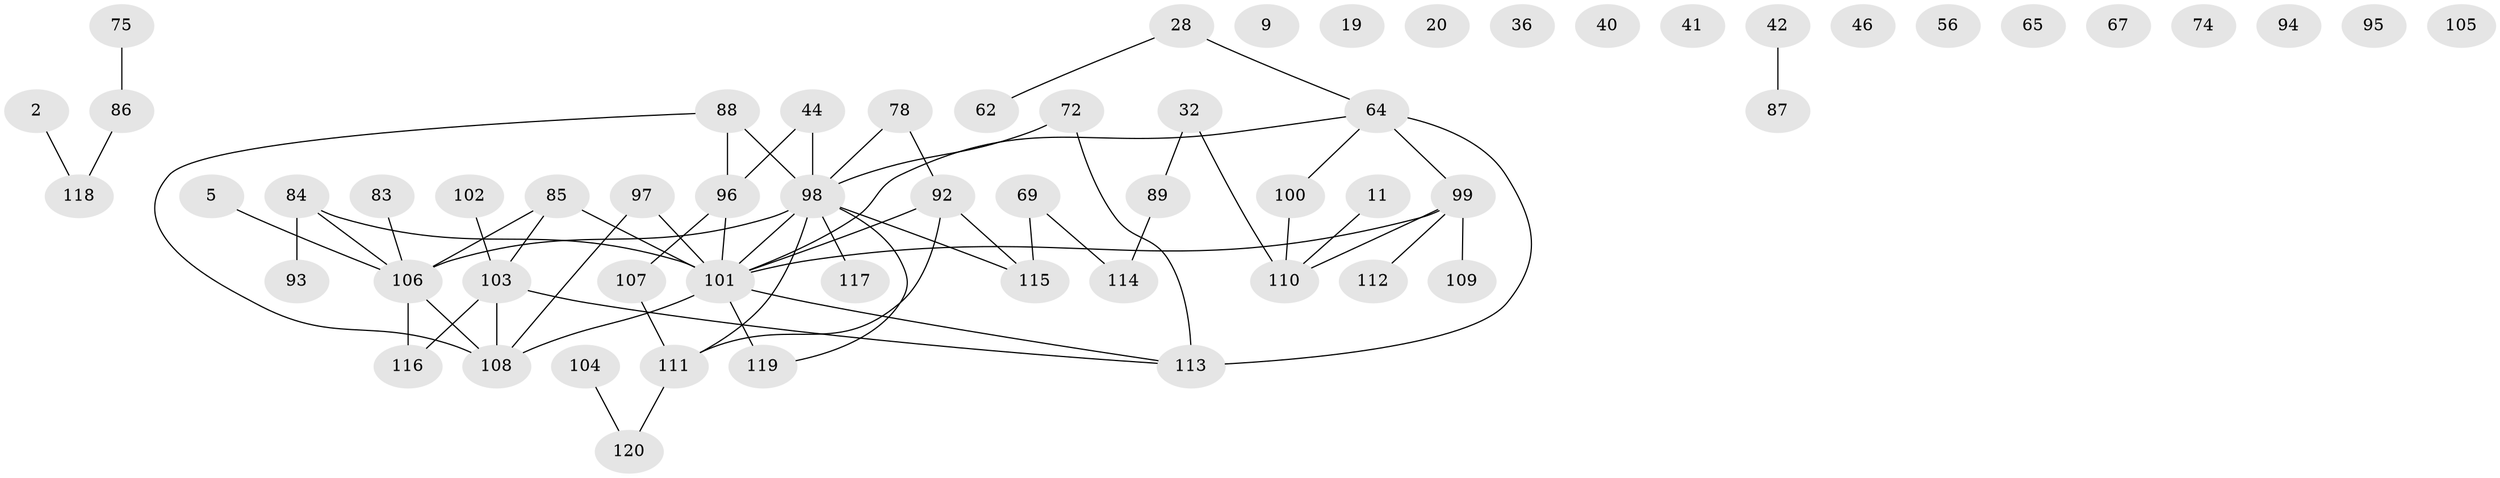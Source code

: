 // original degree distribution, {2: 0.3, 1: 0.2, 4: 0.10833333333333334, 3: 0.19166666666666668, 0: 0.11666666666666667, 5: 0.06666666666666667, 6: 0.008333333333333333, 7: 0.008333333333333333}
// Generated by graph-tools (version 1.1) at 2025/39/03/09/25 04:39:33]
// undirected, 60 vertices, 63 edges
graph export_dot {
graph [start="1"]
  node [color=gray90,style=filled];
  2;
  5;
  9;
  11;
  19;
  20;
  28;
  32;
  36;
  40;
  41;
  42;
  44 [super="+21"];
  46;
  56;
  62;
  64 [super="+59"];
  65;
  67;
  69;
  72 [super="+17"];
  74;
  75;
  78;
  83;
  84;
  85 [super="+76"];
  86;
  87;
  88 [super="+4+15+34+29+57+80"];
  89;
  92;
  93;
  94;
  95;
  96;
  97;
  98 [super="+24+33+43+81"];
  99 [super="+50+26+82"];
  100;
  101 [super="+18+55+54+91+90"];
  102;
  103 [super="+73"];
  104;
  105;
  106 [super="+63+58"];
  107 [super="+38"];
  108 [super="+8"];
  109;
  110;
  111;
  112;
  113 [super="+30+7"];
  114;
  115 [super="+23+39"];
  116;
  117;
  118;
  119 [super="+47"];
  120 [super="+79"];
  2 -- 118;
  5 -- 106;
  11 -- 110;
  28 -- 62;
  28 -- 64;
  32 -- 89;
  32 -- 110;
  42 -- 87;
  44 -- 96;
  44 -- 98;
  64 -- 113 [weight=2];
  64 -- 99;
  64 -- 100;
  64 -- 101;
  69 -- 114;
  69 -- 115;
  72 -- 113;
  72 -- 98 [weight=2];
  75 -- 86;
  78 -- 92;
  78 -- 98;
  83 -- 106;
  84 -- 93;
  84 -- 106;
  84 -- 101;
  85 -- 106 [weight=2];
  85 -- 103;
  85 -- 101 [weight=2];
  86 -- 118;
  88 -- 96;
  88 -- 98;
  88 -- 108;
  89 -- 114;
  92 -- 111;
  92 -- 115;
  92 -- 101;
  96 -- 107 [weight=2];
  96 -- 101;
  97 -- 108;
  97 -- 101;
  98 -- 117;
  98 -- 119;
  98 -- 115 [weight=2];
  98 -- 111;
  98 -- 106 [weight=2];
  98 -- 101 [weight=3];
  99 -- 112;
  99 -- 109;
  99 -- 110;
  99 -- 101;
  100 -- 110;
  101 -- 119 [weight=4];
  101 -- 108;
  101 -- 113;
  102 -- 103;
  103 -- 113;
  103 -- 108;
  103 -- 116;
  104 -- 120;
  106 -- 116;
  106 -- 108;
  107 -- 111;
  111 -- 120;
}
